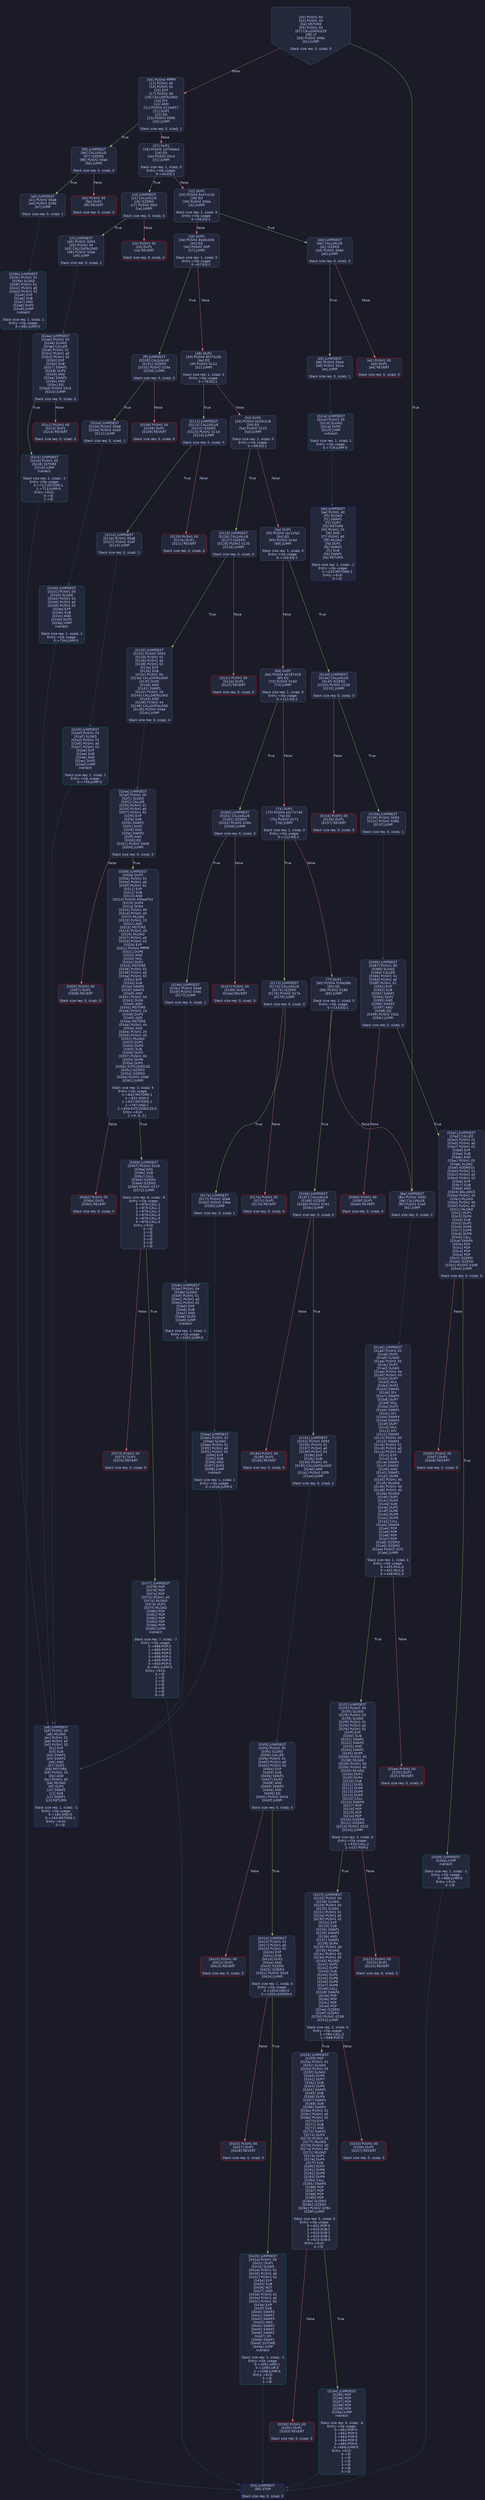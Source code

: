 digraph G {
    node [shape=box, style="filled, rounded", color="#565f89", fontcolor="#c0caf5", fontname="Helvetica", fillcolor="#24283b"];
    edge [color="#414868", fontcolor="#c0caf5", fontname="Helvetica"];
    bgcolor="#1a1b26";
    0 [ label = "[00] PUSH1 60
[02] PUSH1 40
[04] MSTORE
[05] PUSH1 04
[07] CALLDATASIZE
[08] LT
[09] PUSH2 008a
[0c] JUMPI

Stack size req: 0, sizeΔ: 0
" shape = invhouse]
    1 [ label = "[0d] PUSH4 ffffffff
[12] PUSH1 e0
[14] PUSH1 02
[16] EXP
[17] PUSH1 00
[19] CALLDATALOAD
[1a] DIV
[1b] AND
[1c] PUSH4 0114af17
[21] DUP2
[22] EQ
[23] PUSH2 0095
[26] JUMPI

Stack size req: 0, sizeΔ: 1
"]
    2 [ label = "[27] DUP1
[28] PUSH4 1d709ab4
[2d] EQ
[2e] PUSH2 00c4
[31] JUMPI

Stack size req: 1, sizeΔ: 0
Entry->Op usage:
	0->45:EQ:1
"]
    3 [ label = "[32] DUP1
[33] PUSH4 6ca7c216
[38] EQ
[39] PUSH2 00da
[3c] JUMPI

Stack size req: 1, sizeΔ: 0
Entry->Op usage:
	0->56:EQ:1
"]
    4 [ label = "[3d] DUP1
[3e] PUSH4 8da5cb5b
[43] EQ
[44] PUSH2 00ff
[47] JUMPI

Stack size req: 1, sizeΔ: 0
Entry->Op usage:
	0->67:EQ:1
"]
    5 [ label = "[48] DUP1
[49] PUSH4 8f272c0b
[4e] EQ
[4f] PUSH2 0112
[52] JUMPI

Stack size req: 1, sizeΔ: 0
Entry->Op usage:
	0->78:EQ:1
"]
    6 [ label = "[53] DUP1
[54] PUSH4 b029c2c8
[59] EQ
[5a] PUSH2 0125
[5d] JUMPI

Stack size req: 1, sizeΔ: 0
Entry->Op usage:
	0->89:EQ:1
"]
    7 [ label = "[5e] DUP1
[5f] PUSH4 cbc1cfd2
[64] EQ
[65] PUSH2 014d
[68] JUMPI

Stack size req: 1, sizeΔ: 0
Entry->Op usage:
	0->100:EQ:1
"]
    8 [ label = "[69] DUP1
[6a] PUSH4 e0187d18
[6f] EQ
[70] PUSH2 0160
[73] JUMPI

Stack size req: 1, sizeΔ: 0
Entry->Op usage:
	0->111:EQ:1
"]
    9 [ label = "[74] DUP1
[75] PUSH4 e4171746
[7a] EQ
[7b] PUSH2 0173
[7e] JUMPI

Stack size req: 1, sizeΔ: 0
Entry->Op usage:
	0->122:EQ:1
"]
    10 [ label = "[7f] DUP1
[80] PUSH4 f2fde38b
[85] EQ
[86] PUSH2 0186
[89] JUMPI

Stack size req: 1, sizeΔ: 0
Entry->Op usage:
	0->133:EQ:1
"]
    11 [ label = "[8a] JUMPDEST
[8b] PUSH2 0093
[8e] CALLVALUE
[8f] PUSH2 01a5
[92] JUMP

Stack size req: 0, sizeΔ: 2
"]
    12 [ label = "[93] JUMPDEST
[94] STOP

Stack size req: 0, sizeΔ: 0
" color = "darkblue"]
    13 [ label = "[95] JUMPDEST
[96] CALLVALUE
[97] ISZERO
[98] PUSH2 00a0
[9b] JUMPI

Stack size req: 0, sizeΔ: 0
"]
    14 [ label = "[9c] PUSH1 00
[9e] DUP1
[9f] REVERT

Stack size req: 0, sizeΔ: 0
" color = "red"]
    15 [ label = "[a0] JUMPDEST
[a1] PUSH2 00a8
[a4] PUSH2 029b
[a7] JUMP

Stack size req: 0, sizeΔ: 1
"]
    16 [ label = "[a8] JUMPDEST
[a9] PUSH1 40
[ab] MLOAD
[ac] PUSH1 01
[ae] PUSH1 a0
[b0] PUSH1 02
[b2] EXP
[b3] SUB
[b4] SWAP1
[b5] SWAP2
[b6] AND
[b7] DUP2
[b8] MSTORE
[b9] PUSH1 20
[bb] ADD
[bc] PUSH1 40
[be] MLOAD
[bf] DUP1
[c0] SWAP2
[c1] SUB
[c2] SWAP1
[c3] RETURN

Stack size req: 1, sizeΔ: -1
Entry->Op usage:
	0->182:AND:0
	0->184:MSTORE:1
Entry->Exit:
	0->😵
" color = "darkblue"]
    17 [ label = "[c4] JUMPDEST
[c5] CALLVALUE
[c6] ISZERO
[c7] PUSH2 00cf
[ca] JUMPI

Stack size req: 0, sizeΔ: 0
"]
    18 [ label = "[cb] PUSH1 00
[cd] DUP1
[ce] REVERT

Stack size req: 0, sizeΔ: 0
" color = "red"]
    19 [ label = "[cf] JUMPDEST
[d0] PUSH2 0093
[d3] PUSH1 04
[d5] CALLDATALOAD
[d6] PUSH2 02aa
[d9] JUMP

Stack size req: 0, sizeΔ: 2
"]
    20 [ label = "[da] JUMPDEST
[db] CALLVALUE
[dc] ISZERO
[dd] PUSH2 00e5
[e0] JUMPI

Stack size req: 0, sizeΔ: 0
"]
    21 [ label = "[e1] PUSH1 00
[e3] DUP1
[e4] REVERT

Stack size req: 0, sizeΔ: 0
" color = "red"]
    22 [ label = "[e5] JUMPDEST
[e6] PUSH2 00ed
[e9] PUSH2 02ca
[ec] JUMP

Stack size req: 0, sizeΔ: 1
"]
    23 [ label = "[ed] JUMPDEST
[ee] PUSH1 40
[f0] MLOAD
[f1] SWAP1
[f2] DUP2
[f3] MSTORE
[f4] PUSH1 20
[f6] ADD
[f7] PUSH1 40
[f9] MLOAD
[fa] DUP1
[fb] SWAP2
[fc] SUB
[fd] SWAP1
[fe] RETURN

Stack size req: 1, sizeΔ: -1
Entry->Op usage:
	0->243:MSTORE:1
Entry->Exit:
	0->😵
" color = "darkblue"]
    24 [ label = "[ff] JUMPDEST
[0100] CALLVALUE
[0101] ISZERO
[0102] PUSH2 010a
[0105] JUMPI

Stack size req: 0, sizeΔ: 0
"]
    25 [ label = "[0106] PUSH1 00
[0108] DUP1
[0109] REVERT

Stack size req: 0, sizeΔ: 0
" color = "red"]
    26 [ label = "[010a] JUMPDEST
[010b] PUSH2 00a8
[010e] PUSH2 02d0
[0111] JUMP

Stack size req: 0, sizeΔ: 1
"]
    27 [ label = "[0112] JUMPDEST
[0113] CALLVALUE
[0114] ISZERO
[0115] PUSH2 011d
[0118] JUMPI

Stack size req: 0, sizeΔ: 0
"]
    28 [ label = "[0119] PUSH1 00
[011b] DUP1
[011c] REVERT

Stack size req: 0, sizeΔ: 0
" color = "red"]
    29 [ label = "[011d] JUMPDEST
[011e] PUSH2 00a8
[0121] PUSH2 02df
[0124] JUMP

Stack size req: 0, sizeΔ: 1
"]
    30 [ label = "[0125] JUMPDEST
[0126] CALLVALUE
[0127] ISZERO
[0128] PUSH2 0130
[012b] JUMPI

Stack size req: 0, sizeΔ: 0
"]
    31 [ label = "[012c] PUSH1 00
[012e] DUP1
[012f] REVERT

Stack size req: 0, sizeΔ: 0
" color = "red"]
    32 [ label = "[0130] JUMPDEST
[0131] PUSH2 0093
[0134] PUSH1 01
[0136] PUSH1 a0
[0138] PUSH1 02
[013a] EXP
[013b] SUB
[013c] PUSH1 04
[013e] CALLDATALOAD
[013f] DUP2
[0140] AND
[0141] SWAP1
[0142] PUSH1 24
[0144] CALLDATALOAD
[0145] AND
[0146] PUSH1 44
[0148] CALLDATALOAD
[0149] PUSH2 02ee
[014c] JUMP

Stack size req: 0, sizeΔ: 4
"]
    33 [ label = "[014d] JUMPDEST
[014e] CALLVALUE
[014f] ISZERO
[0150] PUSH2 0158
[0153] JUMPI

Stack size req: 0, sizeΔ: 0
"]
    34 [ label = "[0154] PUSH1 00
[0156] DUP1
[0157] REVERT

Stack size req: 0, sizeΔ: 0
" color = "red"]
    35 [ label = "[0158] JUMPDEST
[0159] PUSH2 0093
[015c] PUSH2 0386
[015f] JUMP

Stack size req: 0, sizeΔ: 1
"]
    36 [ label = "[0160] JUMPDEST
[0161] CALLVALUE
[0162] ISZERO
[0163] PUSH2 016b
[0166] JUMPI

Stack size req: 0, sizeΔ: 0
"]
    37 [ label = "[0167] PUSH1 00
[0169] DUP1
[016a] REVERT

Stack size req: 0, sizeΔ: 0
" color = "red"]
    38 [ label = "[016b] JUMPDEST
[016c] PUSH2 00a8
[016f] PUSH2 03db
[0172] JUMP

Stack size req: 0, sizeΔ: 1
"]
    39 [ label = "[0173] JUMPDEST
[0174] CALLVALUE
[0175] ISZERO
[0176] PUSH2 017e
[0179] JUMPI

Stack size req: 0, sizeΔ: 0
"]
    40 [ label = "[017a] PUSH1 00
[017c] DUP1
[017d] REVERT

Stack size req: 0, sizeΔ: 0
" color = "red"]
    41 [ label = "[017e] JUMPDEST
[017f] PUSH2 00a8
[0182] PUSH2 03ea
[0185] JUMP

Stack size req: 0, sizeΔ: 1
"]
    42 [ label = "[0186] JUMPDEST
[0187] CALLVALUE
[0188] ISZERO
[0189] PUSH2 0191
[018c] JUMPI

Stack size req: 0, sizeΔ: 0
"]
    43 [ label = "[018d] PUSH1 00
[018f] DUP1
[0190] REVERT

Stack size req: 0, sizeΔ: 0
" color = "red"]
    44 [ label = "[0191] JUMPDEST
[0192] PUSH2 0093
[0195] PUSH1 01
[0197] PUSH1 a0
[0199] PUSH1 02
[019b] EXP
[019c] SUB
[019d] PUSH1 04
[019f] CALLDATALOAD
[01a0] AND
[01a1] PUSH2 03f9
[01a4] JUMP

Stack size req: 0, sizeΔ: 2
"]
    45 [ label = "[01a5] JUMPDEST
[01a6] PUSH1 02
[01a8] DUP1
[01a9] SLOAD
[01aa] PUSH1 05
[01ac] DUP1
[01ad] SLOAD
[01ae] PUSH1 6e
[01b0] PUSH1 03
[01b2] DUP7
[01b3] MUL
[01b4] DUP2
[01b5] SWAP1
[01b6] DIV
[01b7] SWAP5
[01b8] DUP7
[01b9] MUL
[01ba] DUP2
[01bb] SWAP1
[01bc] DIV
[01bd] SWAP4
[01be] SWAP3
[01bf] DUP7
[01c0] MUL
[01c1] DIV
[01c2] SWAP2
[01c3] PUSH1 00
[01c5] SWAP2
[01c6] PUSH1 01
[01c8] PUSH1 a0
[01ca] PUSH1 02
[01cc] EXP
[01cd] SUB
[01ce] SWAP1
[01cf] SWAP2
[01d0] AND
[01d1] SWAP1
[01d2] DUP6
[01d3] PUSH1 40
[01d5] MLOAD
[01d6] PUSH1 00
[01d8] PUSH1 40
[01da] MLOAD
[01db] DUP1
[01dc] DUP4
[01dd] SUB
[01de] DUP2
[01df] DUP6
[01e0] DUP9
[01e1] DUP9
[01e2] CALL
[01e3] SWAP4
[01e4] POP
[01e5] POP
[01e6] POP
[01e7] POP
[01e8] ISZERO
[01e9] ISZERO
[01ea] PUSH2 01f2
[01ed] JUMPI

Stack size req: 1, sizeΔ: 4
Entry->Op usage:
	0->435:MUL:0
	0->441:MUL:0
	0->448:MUL:0
"]
    46 [ label = "[01ee] PUSH1 00
[01f0] DUP1
[01f1] REVERT

Stack size req: 0, sizeΔ: 0
" color = "red"]
    47 [ label = "[01f2] JUMPDEST
[01f3] PUSH1 03
[01f5] SLOAD
[01f6] PUSH1 05
[01f8] SLOAD
[01f9] PUSH1 01
[01fb] PUSH1 a0
[01fd] PUSH1 02
[01ff] EXP
[0200] SUB
[0201] SWAP1
[0202] SWAP2
[0203] AND
[0204] SWAP1
[0205] DUP5
[0206] PUSH1 40
[0208] MLOAD
[0209] PUSH1 00
[020b] PUSH1 40
[020d] MLOAD
[020e] DUP1
[020f] DUP4
[0210] SUB
[0211] DUP2
[0212] DUP6
[0213] DUP9
[0214] DUP9
[0215] CALL
[0216] SWAP4
[0217] POP
[0218] POP
[0219] POP
[021a] POP
[021b] ISZERO
[021c] ISZERO
[021d] PUSH2 0225
[0220] JUMPI

Stack size req: 3, sizeΔ: 0
Entry->Op usage:
	2->533:CALL:2
	2->537:POP:0
"]
    48 [ label = "[0221] PUSH1 00
[0223] DUP1
[0224] REVERT

Stack size req: 0, sizeΔ: 0
" color = "red"]
    49 [ label = "[0225] JUMPDEST
[0226] PUSH1 04
[0228] SLOAD
[0229] PUSH1 05
[022b] SLOAD
[022c] PUSH1 01
[022e] PUSH1 a0
[0230] PUSH1 02
[0232] EXP
[0233] SUB
[0234] SWAP1
[0235] SWAP2
[0236] AND
[0237] SWAP1
[0238] DUP4
[0239] PUSH1 40
[023b] MLOAD
[023c] PUSH1 00
[023e] PUSH1 40
[0240] MLOAD
[0241] DUP1
[0242] DUP4
[0243] SUB
[0244] DUP2
[0245] DUP6
[0246] DUP9
[0247] DUP9
[0248] CALL
[0249] SWAP4
[024a] POP
[024b] POP
[024c] POP
[024d] POP
[024e] ISZERO
[024f] ISZERO
[0250] PUSH2 0258
[0253] JUMPI

Stack size req: 2, sizeΔ: 0
Entry->Op usage:
	1->584:CALL:2
	1->588:POP:0
"]
    50 [ label = "[0254] PUSH1 00
[0256] DUP1
[0257] REVERT

Stack size req: 0, sizeΔ: 0
" color = "red"]
    51 [ label = "[0258] JUMPDEST
[0259] POP
[025a] PUSH1 01
[025c] SLOAD
[025d] PUSH1 05
[025f] SLOAD
[0260] DUP5
[0261] DUP7
[0262] SUB
[0263] DUP5
[0264] SWAP1
[0265] SUB
[0266] DUP4
[0267] SWAP1
[0268] SUB
[0269] SWAP2
[026a] PUSH1 01
[026c] PUSH1 a0
[026e] PUSH1 02
[0270] EXP
[0271] SUB
[0272] AND
[0273] SWAP1
[0274] DUP3
[0275] PUSH1 40
[0277] MLOAD
[0278] PUSH1 00
[027a] PUSH1 40
[027c] MLOAD
[027d] DUP1
[027e] DUP4
[027f] SUB
[0280] DUP2
[0281] DUP6
[0282] DUP9
[0283] DUP9
[0284] CALL
[0285] SWAP4
[0286] POP
[0287] POP
[0288] POP
[0289] POP
[028a] ISZERO
[028b] ISZERO
[028c] PUSH2 0294
[028f] JUMPI

Stack size req: 5, sizeΔ: 0
Entry->Op usage:
	0->601:POP:0
	1->616:SUB:1
	2->613:SUB:1
	3->610:SUB:1
	4->610:SUB:0
Entry->Exit:
	0->😵
"]
    52 [ label = "[0290] PUSH1 00
[0292] DUP1
[0293] REVERT

Stack size req: 0, sizeΔ: 0
" color = "red"]
    53 [ label = "[0294] JUMPDEST
[0295] POP
[0296] POP
[0297] POP
[0298] POP
[0299] POP
[029a] JUMP
Indirect!

Stack size req: 6, sizeΔ: -6
Entry->Op usage:
	0->661:POP:0
	1->662:POP:0
	2->663:POP:0
	3->664:POP:0
	4->665:POP:0
	5->666:JUMP:0
Entry->Exit:
	0->😵
	1->😵
	2->😵
	3->😵
	4->😵
	5->😵
" color = "teal"]
    54 [ label = "[029b] JUMPDEST
[029c] PUSH1 01
[029e] SLOAD
[029f] PUSH1 01
[02a1] PUSH1 a0
[02a3] PUSH1 02
[02a5] EXP
[02a6] SUB
[02a7] AND
[02a8] DUP2
[02a9] JUMP
Indirect!

Stack size req: 1, sizeΔ: 1
Entry->Op usage:
	0->681:JUMP:0
" color = "teal"]
    55 [ label = "[02aa] JUMPDEST
[02ab] PUSH1 00
[02ad] SLOAD
[02ae] CALLER
[02af] PUSH1 01
[02b1] PUSH1 a0
[02b3] PUSH1 02
[02b5] EXP
[02b6] SUB
[02b7] SWAP1
[02b8] DUP2
[02b9] AND
[02ba] SWAP2
[02bb] AND
[02bc] EQ
[02bd] PUSH2 02c5
[02c0] JUMPI

Stack size req: 0, sizeΔ: 0
"]
    56 [ label = "[02c1] PUSH1 00
[02c3] DUP1
[02c4] REVERT

Stack size req: 0, sizeΔ: 0
" color = "red"]
    57 [ label = "[02c5] JUMPDEST
[02c6] PUSH1 05
[02c8] SSTORE
[02c9] JUMP
Indirect!

Stack size req: 2, sizeΔ: -2
Entry->Op usage:
	0->712:SSTORE:1
	1->713:JUMP:0
Entry->Exit:
	0->😵
	1->😵
" color = "teal"]
    58 [ label = "[02ca] JUMPDEST
[02cb] PUSH1 05
[02cd] SLOAD
[02ce] DUP2
[02cf] JUMP
Indirect!

Stack size req: 1, sizeΔ: 1
Entry->Op usage:
	0->719:JUMP:0
" color = "teal"]
    59 [ label = "[02d0] JUMPDEST
[02d1] PUSH1 00
[02d3] SLOAD
[02d4] PUSH1 01
[02d6] PUSH1 a0
[02d8] PUSH1 02
[02da] EXP
[02db] SUB
[02dc] AND
[02dd] DUP2
[02de] JUMP
Indirect!

Stack size req: 1, sizeΔ: 1
Entry->Op usage:
	0->734:JUMP:0
" color = "teal"]
    60 [ label = "[02df] JUMPDEST
[02e0] PUSH1 03
[02e2] SLOAD
[02e3] PUSH1 01
[02e5] PUSH1 a0
[02e7] PUSH1 02
[02e9] EXP
[02ea] SUB
[02eb] AND
[02ec] DUP2
[02ed] JUMP
Indirect!

Stack size req: 1, sizeΔ: 1
Entry->Op usage:
	0->749:JUMP:0
" color = "teal"]
    61 [ label = "[02ee] JUMPDEST
[02ef] PUSH1 00
[02f1] SLOAD
[02f2] CALLER
[02f3] PUSH1 01
[02f5] PUSH1 a0
[02f7] PUSH1 02
[02f9] EXP
[02fa] SUB
[02fb] SWAP1
[02fc] DUP2
[02fd] AND
[02fe] SWAP2
[02ff] AND
[0300] EQ
[0301] PUSH2 0309
[0304] JUMPI

Stack size req: 0, sizeΔ: 0
"]
    62 [ label = "[0305] PUSH1 00
[0307] DUP1
[0308] REVERT

Stack size req: 0, sizeΔ: 0
" color = "red"]
    63 [ label = "[0309] JUMPDEST
[030a] DUP3
[030b] PUSH1 01
[030d] PUSH1 a0
[030f] PUSH1 02
[0311] EXP
[0312] SUB
[0313] AND
[0314] PUSH4 095ea7b3
[0319] DUP4
[031a] DUP4
[031b] PUSH1 00
[031d] PUSH1 40
[031f] MLOAD
[0320] PUSH1 20
[0322] ADD
[0323] MSTORE
[0324] PUSH1 40
[0326] MLOAD
[0327] PUSH1 e0
[0329] PUSH1 02
[032b] EXP
[032c] PUSH4 ffffffff
[0331] DUP6
[0332] AND
[0333] MUL
[0334] DUP2
[0335] MSTORE
[0336] PUSH1 01
[0338] PUSH1 a0
[033a] PUSH1 02
[033c] EXP
[033d] SUB
[033e] SWAP1
[033f] SWAP3
[0340] AND
[0341] PUSH1 04
[0343] DUP4
[0344] ADD
[0345] MSTORE
[0346] PUSH1 24
[0348] DUP3
[0349] ADD
[034a] MSTORE
[034b] PUSH1 44
[034d] ADD
[034e] PUSH1 20
[0350] PUSH1 40
[0352] MLOAD
[0353] DUP1
[0354] DUP4
[0355] SUB
[0356] DUP2
[0357] PUSH1 00
[0359] DUP8
[035a] DUP1
[035b] EXTCODESIZE
[035c] ISZERO
[035d] ISZERO
[035e] PUSH2 0366
[0361] JUMPI

Stack size req: 3, sizeΔ: 9
Entry->Op usage:
	0->842:MSTORE:1
	1->832:AND:0
	1->837:MSTORE:1
	2->787:AND:1
	2->859:EXTCODESIZE:0
Entry->Exit:
	2->0, 8, 11
"]
    64 [ label = "[0362] PUSH1 00
[0364] DUP1
[0365] REVERT

Stack size req: 0, sizeΔ: 0
" color = "red"]
    65 [ label = "[0366] JUMPDEST
[0367] PUSH2 02c6
[036a] GAS
[036b] SUB
[036c] CALL
[036d] ISZERO
[036e] ISZERO
[036f] PUSH2 0377
[0372] JUMPI

Stack size req: 6, sizeΔ: -6
Entry->Op usage:
	0->876:CALL:1
	1->876:CALL:2
	2->876:CALL:3
	3->876:CALL:4
	4->876:CALL:5
	5->876:CALL:6
Entry->Exit:
	0->😵
	1->😵
	2->😵
	3->😵
	4->😵
	5->😵
"]
    66 [ label = "[0373] PUSH1 00
[0375] DUP1
[0376] REVERT

Stack size req: 0, sizeΔ: 0
" color = "red"]
    67 [ label = "[0377] JUMPDEST
[0378] POP
[0379] POP
[037a] POP
[037b] PUSH1 40
[037d] MLOAD
[037e] DUP1
[037f] MLOAD
[0380] POP
[0381] POP
[0382] POP
[0383] POP
[0384] POP
[0385] JUMP
Indirect!

Stack size req: 7, sizeΔ: -7
Entry->Op usage:
	0->888:POP:0
	1->889:POP:0
	2->890:POP:0
	3->898:POP:0
	4->899:POP:0
	5->900:POP:0
	6->901:JUMP:0
Entry->Exit:
	0->😵
	1->😵
	2->😵
	3->😵
	4->😵
	5->😵
	6->😵
" color = "teal"]
    68 [ label = "[0386] JUMPDEST
[0387] PUSH1 00
[0389] SLOAD
[038a] CALLER
[038b] PUSH1 01
[038d] PUSH1 a0
[038f] PUSH1 02
[0391] EXP
[0392] SUB
[0393] SWAP1
[0394] DUP2
[0395] AND
[0396] SWAP2
[0397] AND
[0398] EQ
[0399] PUSH2 03a1
[039c] JUMPI

Stack size req: 0, sizeΔ: 0
"]
    69 [ label = "[039d] PUSH1 00
[039f] DUP1
[03a0] REVERT

Stack size req: 0, sizeΔ: 0
" color = "red"]
    70 [ label = "[03a1] JUMPDEST
[03a2] CALLER
[03a3] PUSH1 01
[03a5] PUSH1 a0
[03a7] PUSH1 02
[03a9] EXP
[03aa] SUB
[03ab] AND
[03ac] PUSH1 05
[03ae] SLOAD
[03af] ADDRESS
[03b0] PUSH1 01
[03b2] PUSH1 a0
[03b4] PUSH1 02
[03b6] EXP
[03b7] SUB
[03b8] AND
[03b9] BALANCE
[03ba] PUSH1 40
[03bc] MLOAD
[03bd] PUSH1 00
[03bf] PUSH1 40
[03c1] MLOAD
[03c2] DUP1
[03c3] DUP4
[03c4] SUB
[03c5] DUP2
[03c6] DUP6
[03c7] DUP9
[03c8] DUP9
[03c9] CALL
[03ca] SWAP4
[03cb] POP
[03cc] POP
[03cd] POP
[03ce] POP
[03cf] ISZERO
[03d0] ISZERO
[03d1] PUSH2 03d9
[03d4] JUMPI

Stack size req: 0, sizeΔ: 0
"]
    71 [ label = "[03d5] PUSH1 00
[03d7] DUP1
[03d8] REVERT

Stack size req: 0, sizeΔ: 0
" color = "red"]
    72 [ label = "[03d9] JUMPDEST
[03da] JUMP
Indirect!

Stack size req: 1, sizeΔ: -1
Entry->Op usage:
	0->986:JUMP:0
Entry->Exit:
	0->😵
" color = "teal"]
    73 [ label = "[03db] JUMPDEST
[03dc] PUSH1 04
[03de] SLOAD
[03df] PUSH1 01
[03e1] PUSH1 a0
[03e3] PUSH1 02
[03e5] EXP
[03e6] SUB
[03e7] AND
[03e8] DUP2
[03e9] JUMP
Indirect!

Stack size req: 1, sizeΔ: 1
Entry->Op usage:
	0->1001:JUMP:0
" color = "teal"]
    74 [ label = "[03ea] JUMPDEST
[03eb] PUSH1 02
[03ed] SLOAD
[03ee] PUSH1 01
[03f0] PUSH1 a0
[03f2] PUSH1 02
[03f4] EXP
[03f5] SUB
[03f6] AND
[03f7] DUP2
[03f8] JUMP
Indirect!

Stack size req: 1, sizeΔ: 1
Entry->Op usage:
	0->1016:JUMP:0
" color = "teal"]
    75 [ label = "[03f9] JUMPDEST
[03fa] PUSH1 00
[03fc] SLOAD
[03fd] CALLER
[03fe] PUSH1 01
[0400] PUSH1 a0
[0402] PUSH1 02
[0404] EXP
[0405] SUB
[0406] SWAP1
[0407] DUP2
[0408] AND
[0409] SWAP2
[040a] AND
[040b] EQ
[040c] PUSH2 0414
[040f] JUMPI

Stack size req: 0, sizeΔ: 0
"]
    76 [ label = "[0410] PUSH1 00
[0412] DUP1
[0413] REVERT

Stack size req: 0, sizeΔ: 0
" color = "red"]
    77 [ label = "[0414] JUMPDEST
[0415] PUSH1 01
[0417] PUSH1 a0
[0419] PUSH1 02
[041b] EXP
[041c] SUB
[041d] DUP2
[041e] AND
[041f] ISZERO
[0420] ISZERO
[0421] PUSH2 0429
[0424] JUMPI

Stack size req: 1, sizeΔ: 0
Entry->Op usage:
	0->1054:AND:0
	0->1055:ISZERO:0
"]
    78 [ label = "[0425] PUSH1 00
[0427] DUP1
[0428] REVERT

Stack size req: 0, sizeΔ: 0
" color = "red"]
    79 [ label = "[0429] JUMPDEST
[042a] PUSH1 00
[042c] DUP1
[042d] SLOAD
[042e] PUSH1 01
[0430] PUSH1 a0
[0432] PUSH1 02
[0434] EXP
[0435] SUB
[0436] NOT
[0437] AND
[0438] PUSH1 01
[043a] PUSH1 a0
[043c] PUSH1 02
[043e] EXP
[043f] SUB
[0440] SWAP3
[0441] SWAP1
[0442] SWAP3
[0443] AND
[0444] SWAP2
[0445] SWAP1
[0446] SWAP2
[0447] OR
[0448] SWAP1
[0449] SSTORE
[044a] JUMP
Indirect!

Stack size req: 2, sizeΔ: -2
Entry->Op usage:
	0->1091:AND:1
	0->1095:OR:0
	1->1098:JUMP:0
Entry->Exit:
	0->😵
	1->😵
" color = "teal"]
    0 -> 1 [ label = "False" color = "#f7768e"]
    0 -> 11 [ label = "True" color = "#9ece6a"]
    1 -> 2 [ label = "False" color = "#f7768e"]
    1 -> 13 [ label = "True" color = "#9ece6a"]
    2 -> 3 [ label = "False" color = "#f7768e"]
    2 -> 17 [ label = "True" color = "#9ece6a"]
    3 -> 4 [ label = "False" color = "#f7768e"]
    3 -> 20 [ label = "True" color = "#9ece6a"]
    4 -> 5 [ label = "False" color = "#f7768e"]
    4 -> 24 [ label = "True" color = "#9ece6a"]
    5 -> 6 [ label = "False" color = "#f7768e"]
    5 -> 27 [ label = "True" color = "#9ece6a"]
    6 -> 7 [ label = "False" color = "#f7768e"]
    6 -> 30 [ label = "True" color = "#9ece6a"]
    7 -> 8 [ label = "False" color = "#f7768e"]
    7 -> 33 [ label = "True" color = "#9ece6a"]
    8 -> 9 [ label = "False" color = "#f7768e"]
    8 -> 36 [ label = "True" color = "#9ece6a"]
    9 -> 10 [ label = "False" color = "#f7768e"]
    9 -> 39 [ label = "True" color = "#9ece6a"]
    10 -> 11 [ label = "False" color = "#f7768e"]
    10 -> 42 [ label = "True" color = "#9ece6a"]
    11 -> 45 [ ]
    13 -> 14 [ label = "False" color = "#f7768e"]
    13 -> 15 [ label = "True" color = "#9ece6a"]
    15 -> 54 [ ]
    17 -> 18 [ label = "False" color = "#f7768e"]
    17 -> 19 [ label = "True" color = "#9ece6a"]
    19 -> 55 [ ]
    20 -> 21 [ label = "False" color = "#f7768e"]
    20 -> 22 [ label = "True" color = "#9ece6a"]
    22 -> 58 [ ]
    24 -> 25 [ label = "False" color = "#f7768e"]
    24 -> 26 [ label = "True" color = "#9ece6a"]
    26 -> 59 [ ]
    27 -> 28 [ label = "False" color = "#f7768e"]
    27 -> 29 [ label = "True" color = "#9ece6a"]
    29 -> 60 [ ]
    30 -> 31 [ label = "False" color = "#f7768e"]
    30 -> 32 [ label = "True" color = "#9ece6a"]
    32 -> 61 [ ]
    33 -> 34 [ label = "False" color = "#f7768e"]
    33 -> 35 [ label = "True" color = "#9ece6a"]
    35 -> 68 [ ]
    36 -> 37 [ label = "False" color = "#f7768e"]
    36 -> 38 [ label = "True" color = "#9ece6a"]
    38 -> 73 [ ]
    39 -> 40 [ label = "False" color = "#f7768e"]
    39 -> 41 [ label = "True" color = "#9ece6a"]
    41 -> 74 [ ]
    42 -> 43 [ label = "False" color = "#f7768e"]
    42 -> 44 [ label = "True" color = "#9ece6a"]
    44 -> 75 [ ]
    45 -> 46 [ label = "False" color = "#f7768e"]
    45 -> 47 [ label = "True" color = "#9ece6a"]
    47 -> 48 [ label = "False" color = "#f7768e"]
    47 -> 49 [ label = "True" color = "#9ece6a"]
    49 -> 50 [ label = "False" color = "#f7768e"]
    49 -> 51 [ label = "True" color = "#9ece6a"]
    51 -> 52 [ label = "False" color = "#f7768e"]
    51 -> 53 [ label = "True" color = "#9ece6a"]
    55 -> 56 [ label = "False" color = "#f7768e"]
    55 -> 57 [ label = "True" color = "#9ece6a"]
    61 -> 62 [ label = "False" color = "#f7768e"]
    61 -> 63 [ label = "True" color = "#9ece6a"]
    63 -> 64 [ label = "False" color = "#f7768e"]
    63 -> 65 [ label = "True" color = "#9ece6a"]
    65 -> 66 [ label = "False" color = "#f7768e"]
    65 -> 67 [ label = "True" color = "#9ece6a"]
    68 -> 69 [ label = "False" color = "#f7768e"]
    68 -> 70 [ label = "True" color = "#9ece6a"]
    70 -> 71 [ label = "False" color = "#f7768e"]
    70 -> 72 [ label = "True" color = "#9ece6a"]
    75 -> 76 [ label = "False" color = "#f7768e"]
    75 -> 77 [ label = "True" color = "#9ece6a"]
    77 -> 78 [ label = "False" color = "#f7768e"]
    77 -> 79 [ label = "True" color = "#9ece6a"]
    53 -> 12 [ ]
    54 -> 16 [ ]
    57 -> 12 [ ]
    58 -> 23 [ ]
    59 -> 16 [ ]
    60 -> 16 [ ]
    67 -> 12 [ ]
    72 -> 12 [ ]
    73 -> 16 [ ]
    74 -> 16 [ ]
    79 -> 12 [ ]

}
